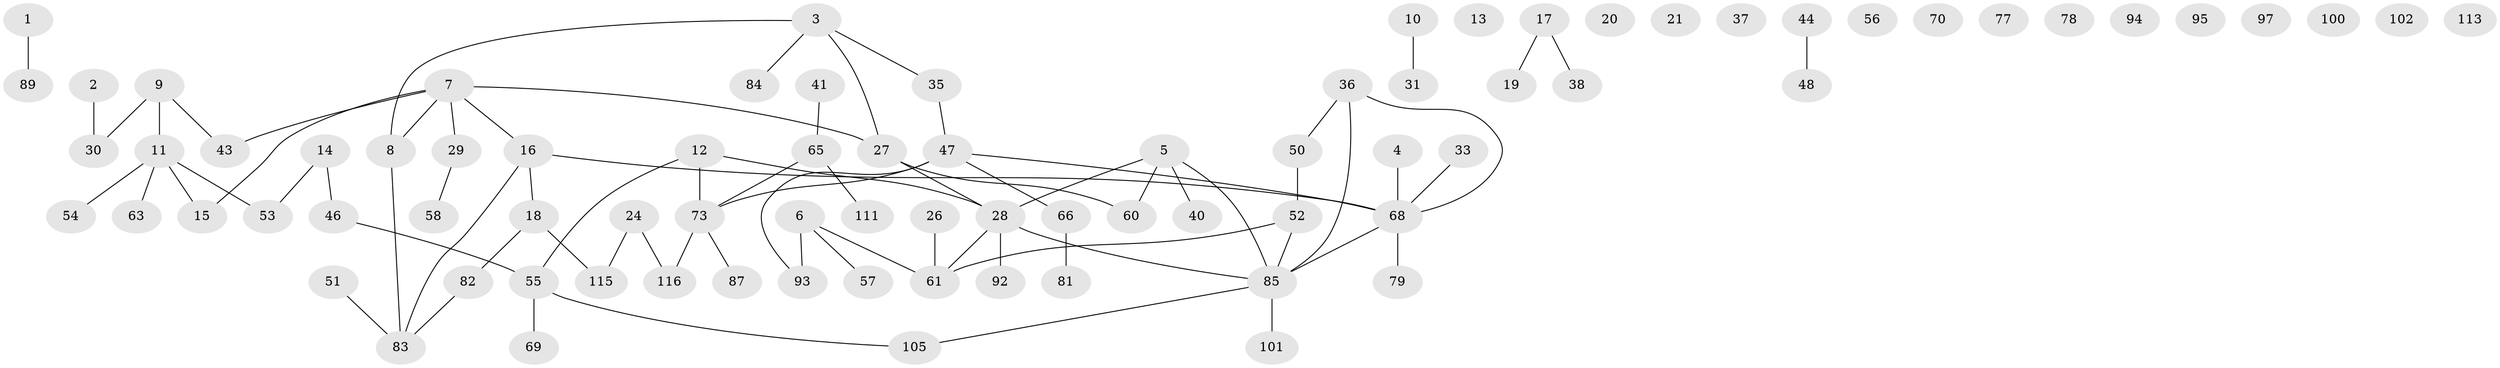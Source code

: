 // original degree distribution, {2: 0.27350427350427353, 1: 0.3333333333333333, 3: 0.18803418803418803, 5: 0.042735042735042736, 4: 0.05128205128205128, 0: 0.09401709401709402, 6: 0.017094017094017096}
// Generated by graph-tools (version 1.1) at 2025/41/03/06/25 10:41:20]
// undirected, 81 vertices, 78 edges
graph export_dot {
graph [start="1"]
  node [color=gray90,style=filled];
  1 [super="+23"];
  2;
  3 [super="+76"];
  4 [super="+22"];
  5 [super="+25"];
  6 [super="+112"];
  7 [super="+98"];
  8;
  9;
  10;
  11 [super="+106"];
  12;
  13 [super="+49"];
  14 [super="+74"];
  15;
  16 [super="+64"];
  17;
  18 [super="+90"];
  19;
  20 [super="+103"];
  21;
  24 [super="+39"];
  26 [super="+32"];
  27 [super="+34"];
  28 [super="+42"];
  29;
  30 [super="+71"];
  31 [super="+75"];
  33 [super="+108"];
  35;
  36 [super="+114"];
  37;
  38;
  40 [super="+45"];
  41;
  43;
  44;
  46;
  47 [super="+72"];
  48 [super="+67"];
  50 [super="+99"];
  51 [super="+62"];
  52;
  53 [super="+59"];
  54;
  55 [super="+88"];
  56;
  57;
  58;
  60;
  61 [super="+80"];
  63;
  65 [super="+109"];
  66 [super="+107"];
  68 [super="+91"];
  69;
  70;
  73;
  77;
  78;
  79;
  81;
  82 [super="+110"];
  83 [super="+117"];
  84;
  85 [super="+86"];
  87 [super="+104"];
  89;
  92;
  93;
  94;
  95 [super="+96"];
  97;
  100;
  101;
  102;
  105;
  111;
  113;
  115;
  116;
  1 -- 89;
  2 -- 30;
  3 -- 8;
  3 -- 35;
  3 -- 84;
  3 -- 27;
  4 -- 68;
  5 -- 60;
  5 -- 40;
  5 -- 85;
  5 -- 28;
  6 -- 57;
  6 -- 61;
  6 -- 93;
  7 -- 8;
  7 -- 15;
  7 -- 16;
  7 -- 43;
  7 -- 29;
  7 -- 27;
  8 -- 83;
  9 -- 30;
  9 -- 43;
  9 -- 11;
  10 -- 31;
  11 -- 15;
  11 -- 54;
  11 -- 63;
  11 -- 53;
  12 -- 28;
  12 -- 55;
  12 -- 73;
  14 -- 46;
  14 -- 53;
  16 -- 83;
  16 -- 18;
  16 -- 68;
  17 -- 19;
  17 -- 38;
  18 -- 115;
  18 -- 82;
  24 -- 115;
  24 -- 116;
  26 -- 61;
  27 -- 28;
  27 -- 60;
  28 -- 61;
  28 -- 92 [weight=2];
  28 -- 85;
  29 -- 58;
  33 -- 68;
  35 -- 47;
  36 -- 50;
  36 -- 68;
  36 -- 85;
  41 -- 65;
  44 -- 48;
  46 -- 55;
  47 -- 73;
  47 -- 93;
  47 -- 68;
  47 -- 66;
  50 -- 52;
  51 -- 83;
  52 -- 61;
  52 -- 85;
  55 -- 69;
  55 -- 105;
  65 -- 111;
  65 -- 73;
  66 -- 81;
  68 -- 79;
  68 -- 85;
  73 -- 116;
  73 -- 87;
  82 -- 83;
  85 -- 101;
  85 -- 105;
}

